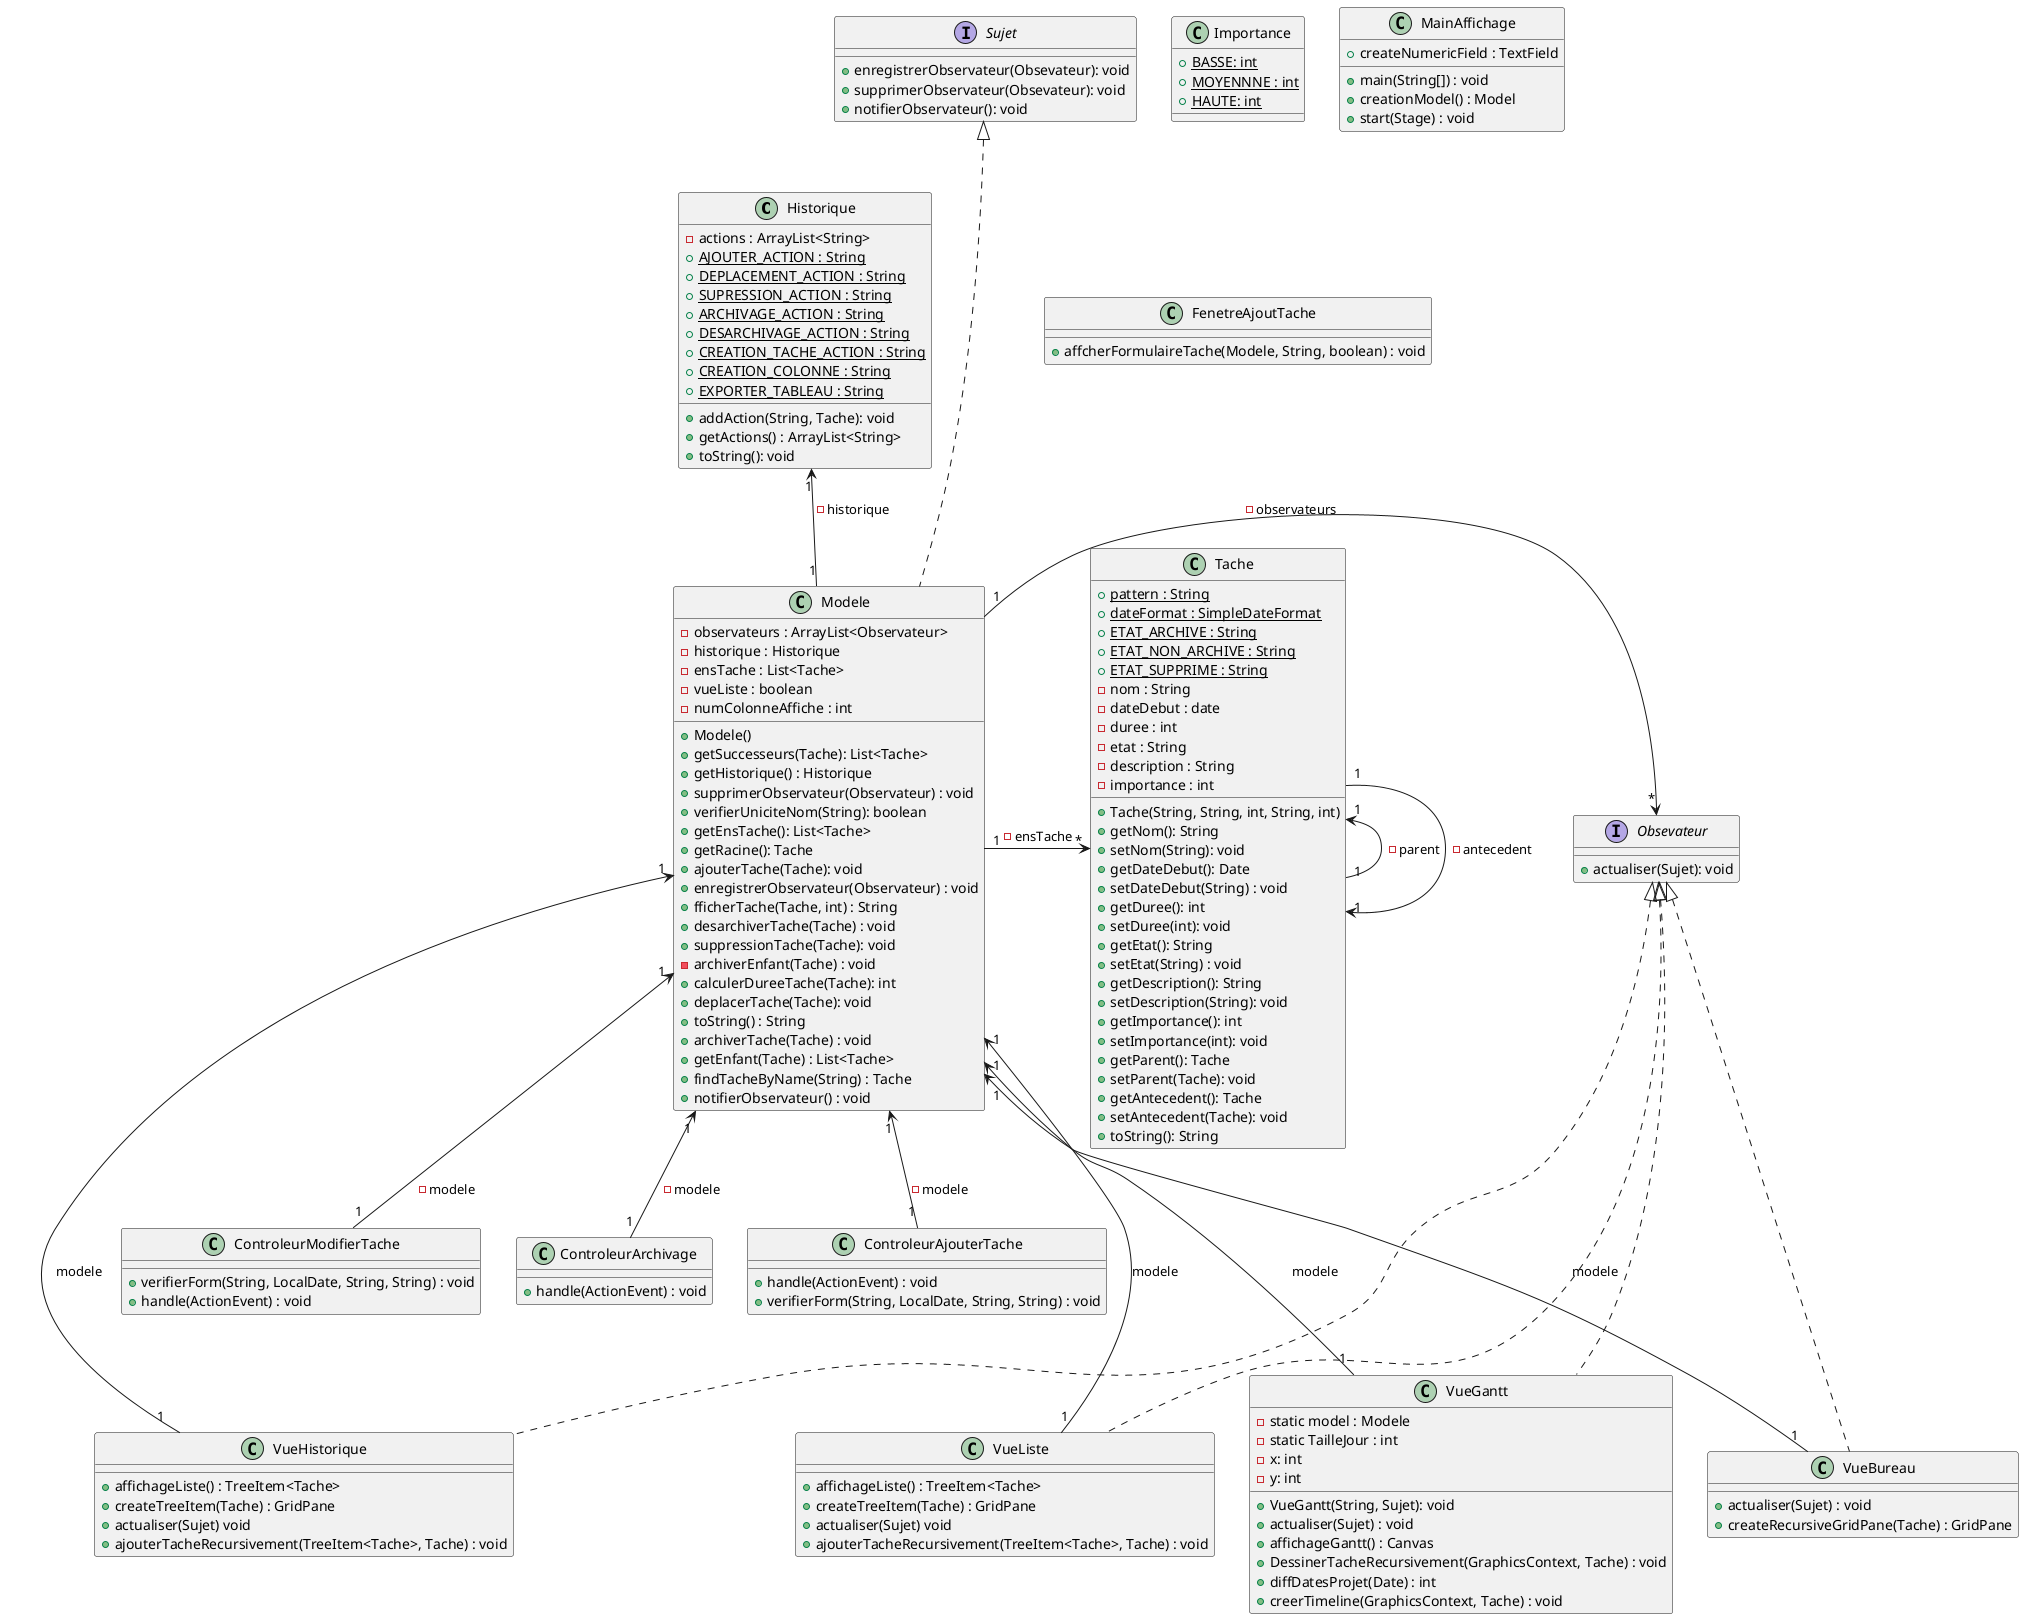 @startuml



class Historique{
  - actions : ArrayList<String>
  + {static} AJOUTER_ACTION : String
  + {static} DEPLACEMENT_ACTION : String
  + {static} SUPRESSION_ACTION : String
  + {static} ARCHIVAGE_ACTION : String
  + {static} DESARCHIVAGE_ACTION : String
  + {static} CREATION_TACHE_ACTION : String
  + {static} CREATION_COLONNE : String
  + {static} EXPORTER_TABLEAU : String
  + addAction(String, Tache): void
  + getActions() : ArrayList<String>
  + toString(): void
}

class Importance{
  +{static} BASSE: int 
  +{static} MOYENNNE : int
  +{static} HAUTE: int
}

interface Sujet{
  + enregistrerObservateur(Obsevateur): void
  + supprimerObservateur(Obsevateur): void
  + notifierObservateur(): void
}

interface Obsevateur{
  +actualiser(Sujet): void
}


class VueBureau{
  +actualiser(Sujet) : void
  + createRecursiveGridPane(Tache) : GridPane
}

class VueListe{

  + affichageListe() : TreeItem<Tache>
  + createTreeItem(Tache) : GridPane
  + actualiser(Sujet) void
  + ajouterTacheRecursivement(TreeItem<Tache>, Tache) : void
}

class VueHistorique{

  + affichageListe() : TreeItem<Tache>
  + createTreeItem(Tache) : GridPane
  + actualiser(Sujet) void
  + ajouterTacheRecursivement(TreeItem<Tache>, Tache) : void
}

class VueGantt{
  - static model : Modele
  - static TailleJour : int
  - x: int
  - y: int
  + VueGantt(String, Sujet): void
  + actualiser(Sujet) : void
  + affichageGantt() : Canvas
  + DessinerTacheRecursivement(GraphicsContext, Tache) : void
  + diffDatesProjet(Date) : int
  + creerTimeline(GraphicsContext, Tache) : void
}


class Modele{
  - observateurs : ArrayList<Observateur>
  - historique : Historique
  - ensTache : List<Tache>
  - vueListe : boolean
  - numColonneAffiche : int
  
  + Modele()
  + getSuccesseurs(Tache): List<Tache>
  + getHistorique() : Historique
  + supprimerObservateur(Observateur) : void
  +verifierUniciteNom(String): boolean
  + getEnsTache(): List<Tache>
  + getRacine(): Tache
  +ajouterTache(Tache): void
  +enregistrerObservateur(Observateur) : void
  +fficherTache(Tache, int) : String
  +desarchiverTache(Tache) : void
  +suppressionTache(Tache): void
  -archiverEnfant(Tache) : void
  +calculerDureeTache(Tache): int
  +deplacerTache(Tache): void
  +toString() : String
  +archiverTache(Tache) : void
  +getEnfant(Tache) : List<Tache>
  +findTacheByName(String) : Tache
  +notifierObservateur() : void
}

class MainAffichage{
  + main(String[]) : void
  + creationModel() : Model
  + createNumericField : TextField
  + start(Stage) : void
}

class FenetreAjoutTache{
  + affcherFormulaireTache(Modele, String, boolean) : void
}

class ControleurAjouterTache{
  + handle(ActionEvent) : void
  + verifierForm(String, LocalDate, String, String) : void
}
class ControleurModifierTache{
  + verifierForm(String, LocalDate, String, String) : void
  + handle(ActionEvent) : void
}
class ControleurArchivage{
  + handle(ActionEvent) : void
}


class Tache{
  +{static} pattern : String
  +{static} dateFormat : SimpleDateFormat
  +{static} ETAT_ARCHIVE : String
  +{static} ETAT_NON_ARCHIVE : String
  +{static} ETAT_SUPPRIME : String
  - nom : String
  - dateDebut : date
  - duree : int 
  - etat : String
  - description : String
  - importance : int
  
  + Tache(String, String, int, String, int)
  + getNom(): String
  + setNom(String): void
  + getDateDebut(): Date 
  + setDateDebut(String) : void 
  + getDuree(): int 
  + setDuree(int): void
  + getEtat(): String 
  + setEtat(String) : void
  + getDescription(): String
  + setDescription(String): void
  + getImportance(): int 
  + setImportance(int): void
  + getParent(): Tache 
  + setParent(Tache): void 
  + getAntecedent(): Tache
  + setAntecedent(Tache): void
  + toString(): String 
}

'''Relations

Modele -up-.|> Sujet
VueBureau -up-.|> Obsevateur
VueListe -up-.|> Obsevateur
VueHistorique -up-.|> Obsevateur
VueGantt -up-.|> Obsevateur

Modele "1" -> "*" Obsevateur : -observateurs
Modele "1" -> "*" Tache: -ensTache
Modele "1" -up-> "1" Historique: -historique
Modele "1"  <-- "1" ControleurModifierTache: -modele
Modele "1"  <-- "1" ControleurArchivage: -modele
Modele "1"  <-- "1" ControleurAjouterTache: -modele

Tache "1" -left-> "1" Tache : -parent
Tache "1" --> "1" Tache : -antecedent

VueBureau "1" --> "1"  Modele : modele
VueListe "1" --> "1"  Modele : modele
VueHistorique "1" --> "1"  Modele : modele
VueGantt "1" --> "1"  Modele : modele
